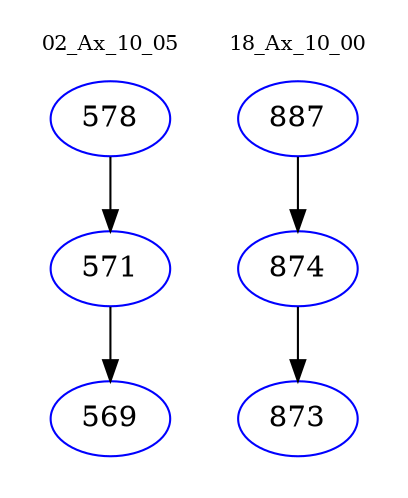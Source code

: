 digraph{
subgraph cluster_0 {
color = white
label = "02_Ax_10_05";
fontsize=10;
T0_578 [label="578", color="blue"]
T0_578 -> T0_571 [color="black"]
T0_571 [label="571", color="blue"]
T0_571 -> T0_569 [color="black"]
T0_569 [label="569", color="blue"]
}
subgraph cluster_1 {
color = white
label = "18_Ax_10_00";
fontsize=10;
T1_887 [label="887", color="blue"]
T1_887 -> T1_874 [color="black"]
T1_874 [label="874", color="blue"]
T1_874 -> T1_873 [color="black"]
T1_873 [label="873", color="blue"]
}
}
